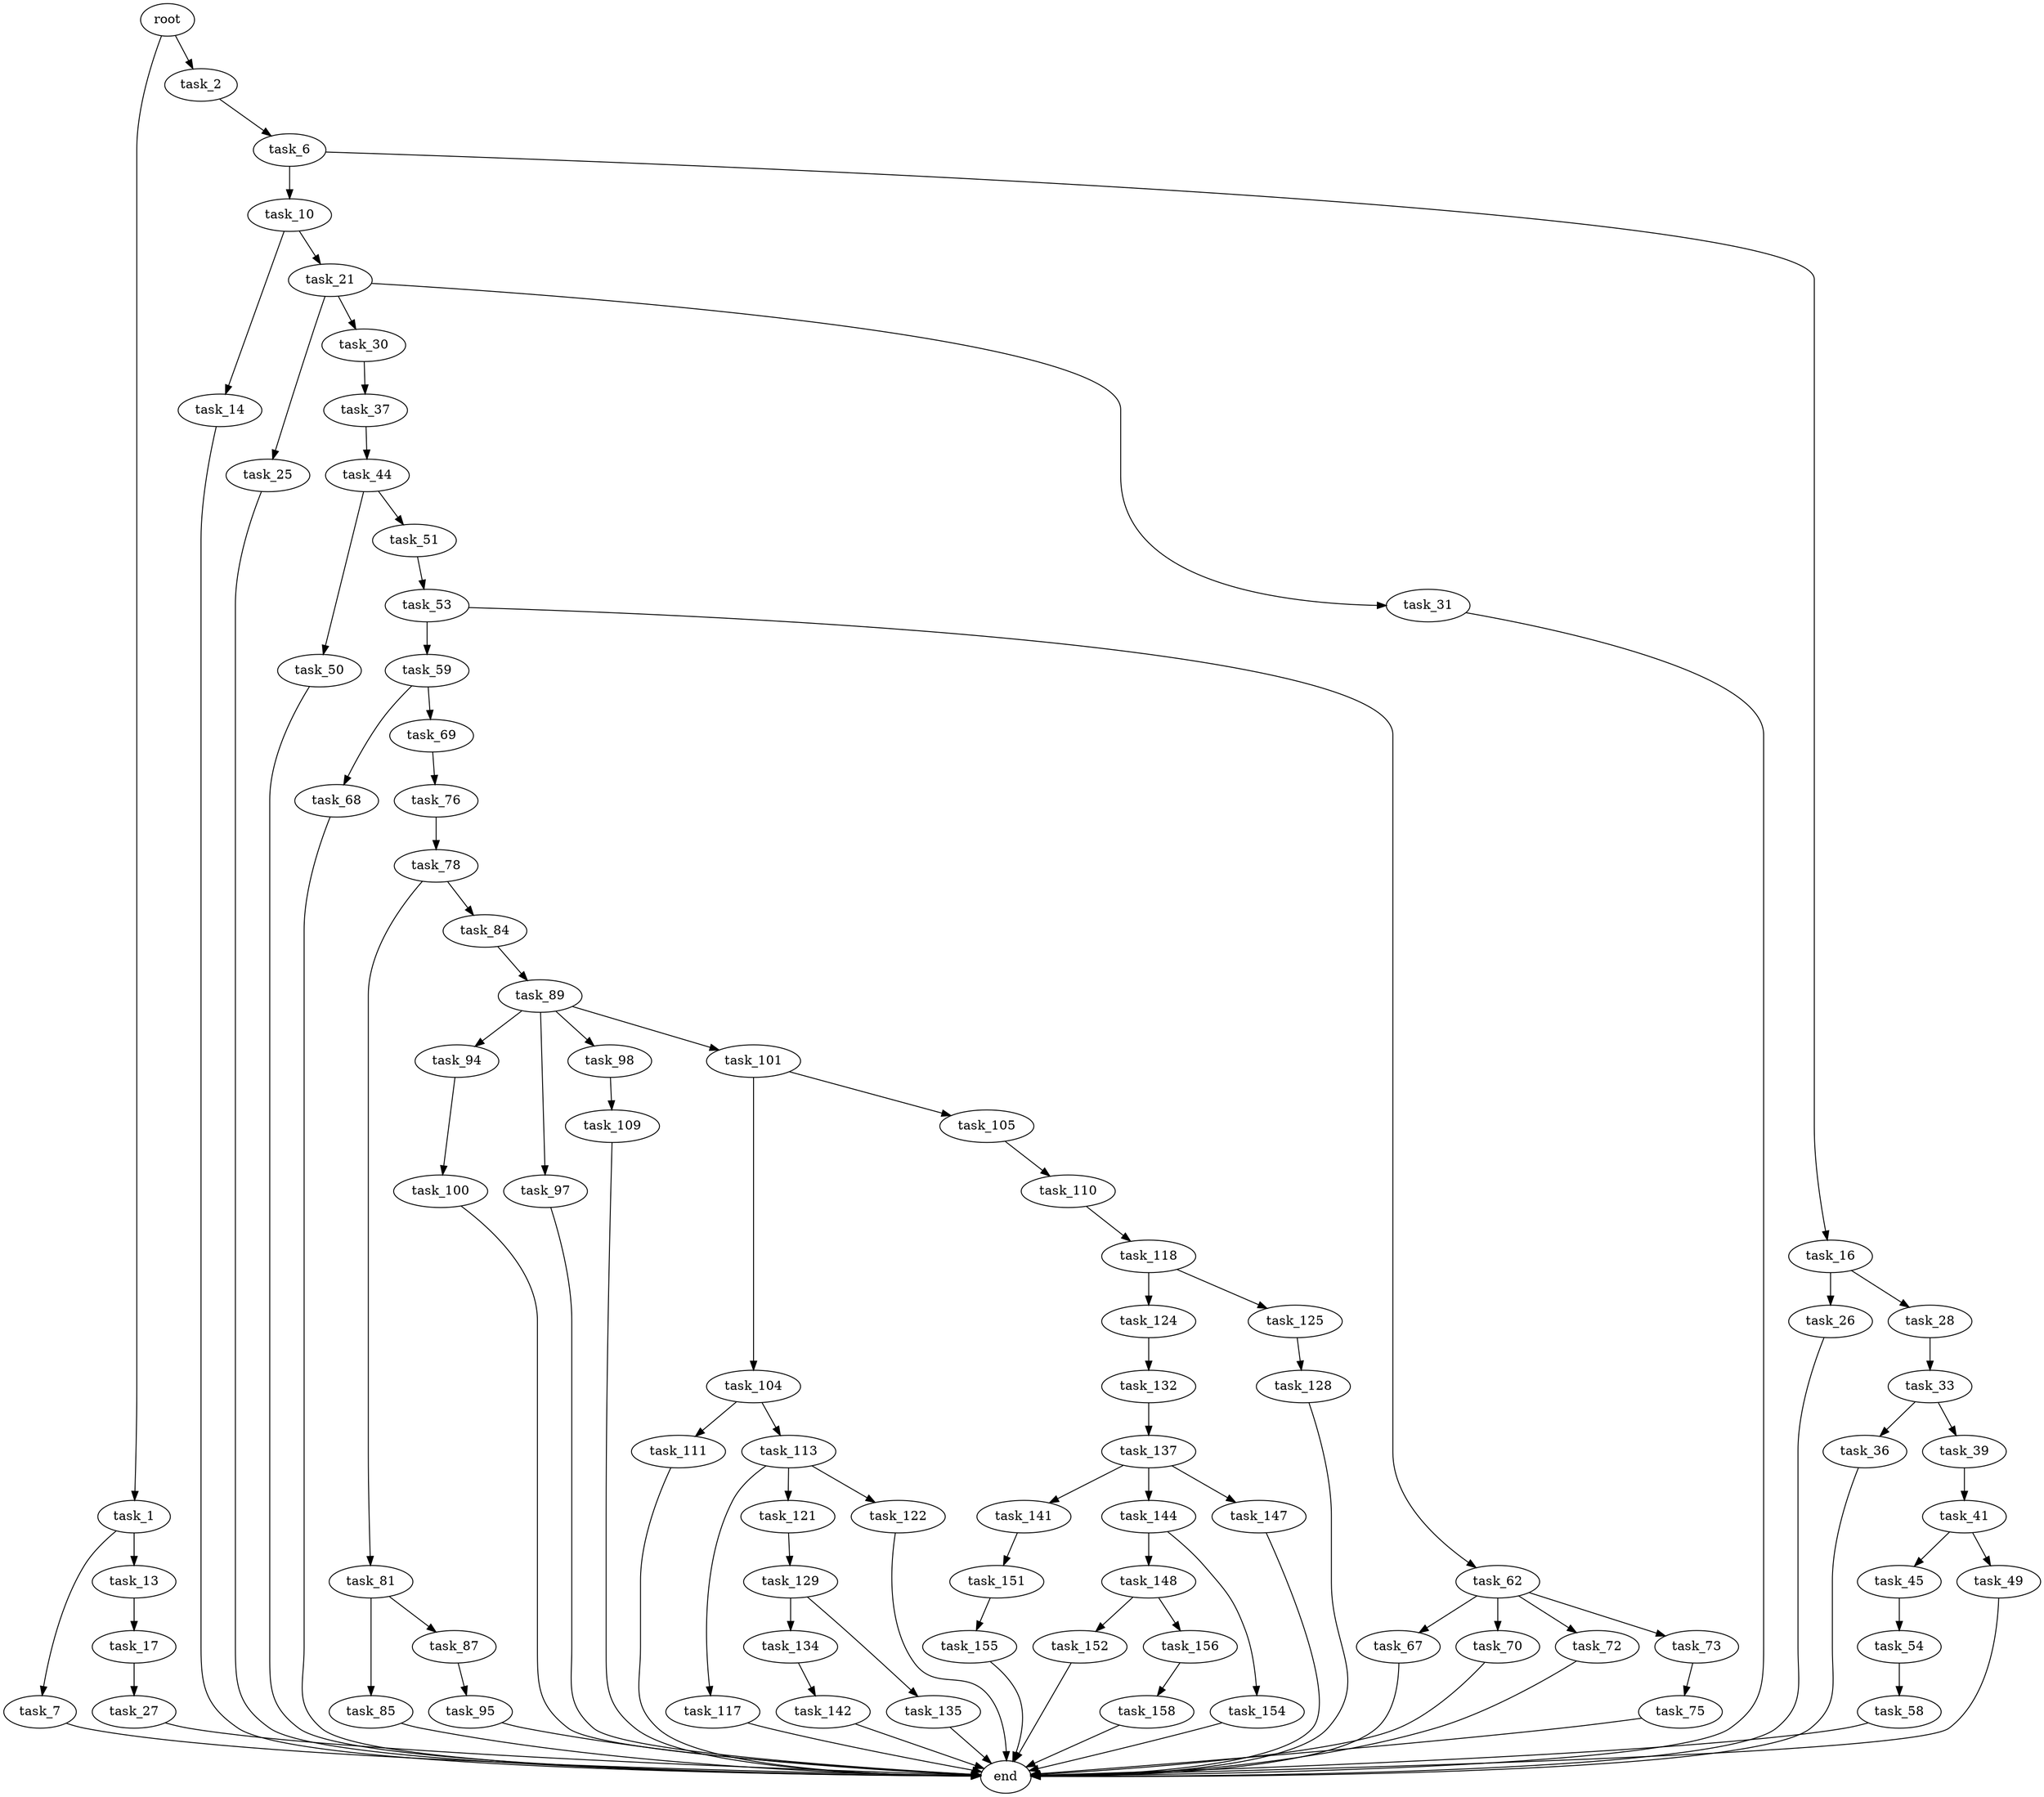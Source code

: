 digraph G {
  root [size="0.000000"];
  task_1 [size="27705852933.000000"];
  task_2 [size="8589934592.000000"];
  task_6 [size="98111997852.000000"];
  task_7 [size="1512025520.000000"];
  task_10 [size="3096021574.000000"];
  task_13 [size="8589934592.000000"];
  task_14 [size="1419206867816.000000"];
  task_16 [size="68719476736.000000"];
  task_17 [size="47257784382.000000"];
  task_21 [size="11571898643.000000"];
  task_25 [size="28991029248.000000"];
  task_26 [size="141606107835.000000"];
  task_27 [size="9396322179.000000"];
  task_28 [size="509548988877.000000"];
  task_30 [size="368293445632.000000"];
  task_31 [size="261326795135.000000"];
  task_33 [size="27031596834.000000"];
  task_36 [size="134217728000.000000"];
  task_37 [size="782757789696.000000"];
  task_39 [size="418936296684.000000"];
  task_41 [size="220310199119.000000"];
  task_44 [size="9474183171.000000"];
  task_45 [size="3424609695.000000"];
  task_49 [size="465755371773.000000"];
  task_50 [size="368293445632.000000"];
  task_51 [size="28991029248.000000"];
  task_53 [size="16453027904.000000"];
  task_54 [size="782757789696.000000"];
  task_58 [size="4819341972.000000"];
  task_59 [size="7577774982.000000"];
  task_62 [size="11595797977.000000"];
  task_67 [size="311267864861.000000"];
  task_68 [size="89576035804.000000"];
  task_69 [size="1114727330.000000"];
  task_70 [size="1071343243615.000000"];
  task_72 [size="7562659057.000000"];
  task_73 [size="6963096582.000000"];
  task_75 [size="23410535014.000000"];
  task_76 [size="8589934592.000000"];
  task_78 [size="242548542578.000000"];
  task_81 [size="1748279141.000000"];
  task_84 [size="6433877339.000000"];
  task_85 [size="5657638766.000000"];
  task_87 [size="14438196704.000000"];
  task_89 [size="668350361784.000000"];
  task_94 [size="3052890557.000000"];
  task_95 [size="419537381286.000000"];
  task_97 [size="9576220307.000000"];
  task_98 [size="7733847445.000000"];
  task_100 [size="8589934592.000000"];
  task_101 [size="1112680529595.000000"];
  task_104 [size="165250385581.000000"];
  task_105 [size="8589934592.000000"];
  task_109 [size="134217728000.000000"];
  task_110 [size="3228946880.000000"];
  task_111 [size="587467212890.000000"];
  task_113 [size="3209439841.000000"];
  task_117 [size="9671376030.000000"];
  task_118 [size="417528055363.000000"];
  task_121 [size="204790664157.000000"];
  task_122 [size="2059747493.000000"];
  task_124 [size="16350203856.000000"];
  task_125 [size="68719476736.000000"];
  task_128 [size="10634345084.000000"];
  task_129 [size="9608008988.000000"];
  task_132 [size="1073741824000.000000"];
  task_134 [size="42090831954.000000"];
  task_135 [size="39790185492.000000"];
  task_137 [size="339790252371.000000"];
  task_141 [size="128123512038.000000"];
  task_142 [size="1073741824000.000000"];
  task_144 [size="68719476736.000000"];
  task_147 [size="624724795002.000000"];
  task_148 [size="1505796755.000000"];
  task_151 [size="2498116848.000000"];
  task_152 [size="18458515829.000000"];
  task_154 [size="142040553245.000000"];
  task_155 [size="9338313052.000000"];
  task_156 [size="2033442204.000000"];
  task_158 [size="97436468722.000000"];
  end [size="0.000000"];

  root -> task_1 [size="1.000000"];
  root -> task_2 [size="1.000000"];
  task_1 -> task_7 [size="75497472.000000"];
  task_1 -> task_13 [size="75497472.000000"];
  task_2 -> task_6 [size="33554432.000000"];
  task_6 -> task_10 [size="75497472.000000"];
  task_6 -> task_16 [size="75497472.000000"];
  task_7 -> end [size="1.000000"];
  task_10 -> task_14 [size="209715200.000000"];
  task_10 -> task_21 [size="209715200.000000"];
  task_13 -> task_17 [size="33554432.000000"];
  task_14 -> end [size="1.000000"];
  task_16 -> task_26 [size="134217728.000000"];
  task_16 -> task_28 [size="134217728.000000"];
  task_17 -> task_27 [size="838860800.000000"];
  task_21 -> task_25 [size="838860800.000000"];
  task_21 -> task_30 [size="838860800.000000"];
  task_21 -> task_31 [size="838860800.000000"];
  task_25 -> end [size="1.000000"];
  task_26 -> end [size="1.000000"];
  task_27 -> end [size="1.000000"];
  task_28 -> task_33 [size="411041792.000000"];
  task_30 -> task_37 [size="411041792.000000"];
  task_31 -> end [size="1.000000"];
  task_33 -> task_36 [size="838860800.000000"];
  task_33 -> task_39 [size="838860800.000000"];
  task_36 -> end [size="1.000000"];
  task_37 -> task_44 [size="679477248.000000"];
  task_39 -> task_41 [size="301989888.000000"];
  task_41 -> task_45 [size="301989888.000000"];
  task_41 -> task_49 [size="301989888.000000"];
  task_44 -> task_50 [size="536870912.000000"];
  task_44 -> task_51 [size="536870912.000000"];
  task_45 -> task_54 [size="209715200.000000"];
  task_49 -> end [size="1.000000"];
  task_50 -> end [size="1.000000"];
  task_51 -> task_53 [size="75497472.000000"];
  task_53 -> task_59 [size="536870912.000000"];
  task_53 -> task_62 [size="536870912.000000"];
  task_54 -> task_58 [size="679477248.000000"];
  task_58 -> end [size="1.000000"];
  task_59 -> task_68 [size="838860800.000000"];
  task_59 -> task_69 [size="838860800.000000"];
  task_62 -> task_67 [size="536870912.000000"];
  task_62 -> task_70 [size="536870912.000000"];
  task_62 -> task_72 [size="536870912.000000"];
  task_62 -> task_73 [size="536870912.000000"];
  task_67 -> end [size="1.000000"];
  task_68 -> end [size="1.000000"];
  task_69 -> task_76 [size="33554432.000000"];
  task_70 -> end [size="1.000000"];
  task_72 -> end [size="1.000000"];
  task_73 -> task_75 [size="209715200.000000"];
  task_75 -> end [size="1.000000"];
  task_76 -> task_78 [size="33554432.000000"];
  task_78 -> task_81 [size="411041792.000000"];
  task_78 -> task_84 [size="411041792.000000"];
  task_81 -> task_85 [size="33554432.000000"];
  task_81 -> task_87 [size="33554432.000000"];
  task_84 -> task_89 [size="301989888.000000"];
  task_85 -> end [size="1.000000"];
  task_87 -> task_95 [size="33554432.000000"];
  task_89 -> task_94 [size="411041792.000000"];
  task_89 -> task_97 [size="411041792.000000"];
  task_89 -> task_98 [size="411041792.000000"];
  task_89 -> task_101 [size="411041792.000000"];
  task_94 -> task_100 [size="75497472.000000"];
  task_95 -> end [size="1.000000"];
  task_97 -> end [size="1.000000"];
  task_98 -> task_109 [size="134217728.000000"];
  task_100 -> end [size="1.000000"];
  task_101 -> task_104 [size="679477248.000000"];
  task_101 -> task_105 [size="679477248.000000"];
  task_104 -> task_111 [size="536870912.000000"];
  task_104 -> task_113 [size="536870912.000000"];
  task_105 -> task_110 [size="33554432.000000"];
  task_109 -> end [size="1.000000"];
  task_110 -> task_118 [size="75497472.000000"];
  task_111 -> end [size="1.000000"];
  task_113 -> task_117 [size="75497472.000000"];
  task_113 -> task_121 [size="75497472.000000"];
  task_113 -> task_122 [size="75497472.000000"];
  task_117 -> end [size="1.000000"];
  task_118 -> task_124 [size="536870912.000000"];
  task_118 -> task_125 [size="536870912.000000"];
  task_121 -> task_129 [size="209715200.000000"];
  task_122 -> end [size="1.000000"];
  task_124 -> task_132 [size="411041792.000000"];
  task_125 -> task_128 [size="134217728.000000"];
  task_128 -> end [size="1.000000"];
  task_129 -> task_134 [size="411041792.000000"];
  task_129 -> task_135 [size="411041792.000000"];
  task_132 -> task_137 [size="838860800.000000"];
  task_134 -> task_142 [size="33554432.000000"];
  task_135 -> end [size="1.000000"];
  task_137 -> task_141 [size="838860800.000000"];
  task_137 -> task_144 [size="838860800.000000"];
  task_137 -> task_147 [size="838860800.000000"];
  task_141 -> task_151 [size="134217728.000000"];
  task_142 -> end [size="1.000000"];
  task_144 -> task_148 [size="134217728.000000"];
  task_144 -> task_154 [size="134217728.000000"];
  task_147 -> end [size="1.000000"];
  task_148 -> task_152 [size="75497472.000000"];
  task_148 -> task_156 [size="75497472.000000"];
  task_151 -> task_155 [size="209715200.000000"];
  task_152 -> end [size="1.000000"];
  task_154 -> end [size="1.000000"];
  task_155 -> end [size="1.000000"];
  task_156 -> task_158 [size="75497472.000000"];
  task_158 -> end [size="1.000000"];
}
